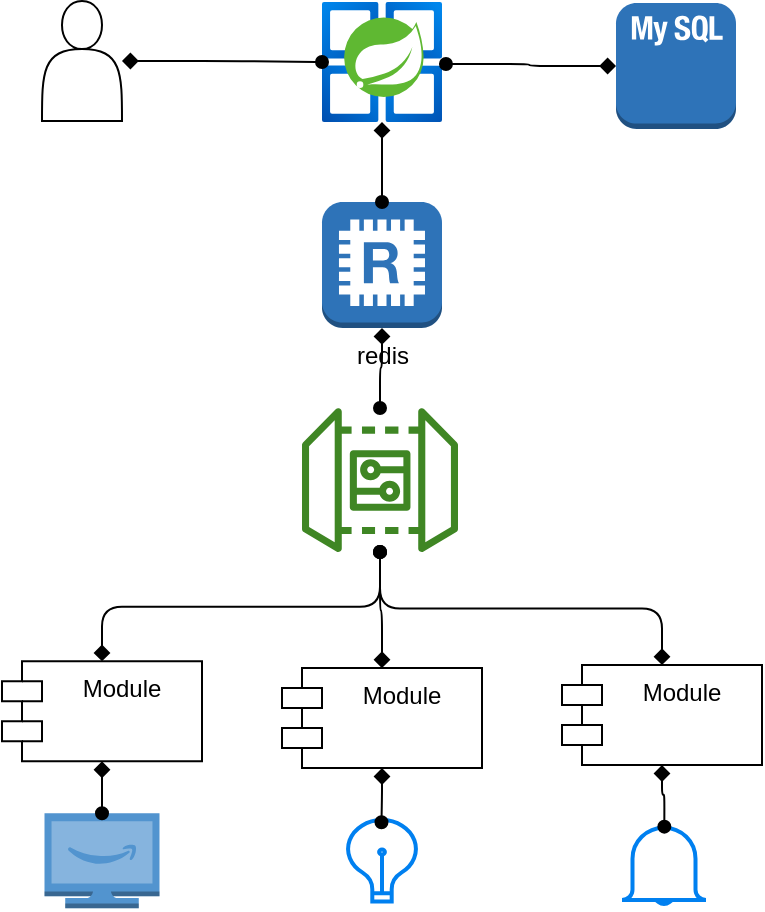 <mxfile>
    <diagram id="6lUob0oUHQMwGoP1yhOy" name="Page-1">
        <mxGraphModel dx="1641" dy="681" grid="1" gridSize="10" guides="1" tooltips="1" connect="1" arrows="1" fold="1" page="1" pageScale="1" pageWidth="850" pageHeight="1100" math="0" shadow="0">
            <root>
                <mxCell id="0"/>
                <mxCell id="1" parent="0"/>
                <mxCell id="43" style="edgeStyle=orthogonalEdgeStyle;html=1;startArrow=diamond;startFill=1;endArrow=oval;endFill=1;" edge="1" parent="1" source="2" target="4">
                    <mxGeometry relative="1" as="geometry"/>
                </mxCell>
                <mxCell id="2" value="redis&lt;br&gt;" style="outlineConnect=0;dashed=0;verticalLabelPosition=bottom;verticalAlign=top;align=center;html=1;shape=mxgraph.aws3.redis;fillColor=#2E73B8;gradientColor=none;" vertex="1" parent="1">
                    <mxGeometry x="380" y="220" width="60" height="63" as="geometry"/>
                </mxCell>
                <mxCell id="29" style="edgeStyle=orthogonalEdgeStyle;html=1;entryX=0.5;entryY=0;entryDx=0;entryDy=0;entryPerimeter=0;startArrow=diamond;startFill=1;endArrow=oval;endFill=1;" edge="1" parent="1" source="3" target="2">
                    <mxGeometry relative="1" as="geometry"/>
                </mxCell>
                <mxCell id="3" value="" style="aspect=fixed;html=1;points=[];align=center;image;fontSize=12;image=img/lib/azure2/compute/Azure_Spring_Cloud.svg;" vertex="1" parent="1">
                    <mxGeometry x="380" y="120" width="60" height="60" as="geometry"/>
                </mxCell>
                <mxCell id="4" value="" style="sketch=0;outlineConnect=0;fontColor=#232F3E;gradientColor=none;fillColor=#3F8624;strokeColor=none;dashed=0;verticalLabelPosition=bottom;verticalAlign=top;align=center;html=1;fontSize=12;fontStyle=0;aspect=fixed;pointerEvents=1;shape=mxgraph.aws4.iot_device_gateway;" vertex="1" parent="1">
                    <mxGeometry x="370" y="320" width="78" height="78" as="geometry"/>
                </mxCell>
                <mxCell id="13" style="edgeStyle=orthogonalEdgeStyle;html=1;exitX=0.5;exitY=0;exitDx=0;exitDy=0;startArrow=diamond;startFill=1;endArrow=oval;endFill=1;" edge="1" parent="1" source="5" target="4">
                    <mxGeometry relative="1" as="geometry"/>
                </mxCell>
                <mxCell id="27" style="edgeStyle=orthogonalEdgeStyle;html=1;startArrow=diamond;startFill=1;endArrow=oval;endFill=1;" edge="1" parent="1" source="10" target="3">
                    <mxGeometry relative="1" as="geometry"/>
                </mxCell>
                <mxCell id="10" value="" style="shape=actor;whiteSpace=wrap;html=1;" vertex="1" parent="1">
                    <mxGeometry x="240" y="119.5" width="40" height="60" as="geometry"/>
                </mxCell>
                <mxCell id="15" style="edgeStyle=orthogonalEdgeStyle;html=1;exitX=0.5;exitY=0;exitDx=0;exitDy=0;startArrow=diamond;startFill=1;endArrow=oval;endFill=1;" edge="1" parent="1" source="16" target="4">
                    <mxGeometry relative="1" as="geometry">
                        <mxPoint x="450" y="410" as="targetPoint"/>
                    </mxGeometry>
                </mxCell>
                <mxCell id="17" style="edgeStyle=orthogonalEdgeStyle;html=1;exitX=0.5;exitY=0;exitDx=0;exitDy=0;startArrow=diamond;startFill=1;endArrow=oval;endFill=1;" edge="1" parent="1" source="18" target="4">
                    <mxGeometry relative="1" as="geometry">
                        <mxPoint x="686" y="408.002" as="targetPoint"/>
                    </mxGeometry>
                </mxCell>
                <mxCell id="31" style="edgeStyle=orthogonalEdgeStyle;html=1;entryX=1.033;entryY=0.517;entryDx=0;entryDy=0;entryPerimeter=0;startArrow=diamond;startFill=1;endArrow=oval;endFill=1;" edge="1" parent="1" source="25" target="3">
                    <mxGeometry relative="1" as="geometry"/>
                </mxCell>
                <mxCell id="25" value="" style="outlineConnect=0;dashed=0;verticalLabelPosition=bottom;verticalAlign=top;align=center;html=1;shape=mxgraph.aws3.mysql_db_instance_2;fillColor=#2E73B8;gradientColor=none;" vertex="1" parent="1">
                    <mxGeometry x="527" y="120.5" width="60" height="63" as="geometry"/>
                </mxCell>
                <mxCell id="37" value="" style="group" vertex="1" connectable="0" parent="1">
                    <mxGeometry x="500" y="451.53" width="100" height="119.75" as="geometry"/>
                </mxCell>
                <mxCell id="18" value="Module" style="shape=module;align=left;spacingLeft=20;align=center;verticalAlign=top;" vertex="1" parent="37">
                    <mxGeometry width="100" height="50" as="geometry"/>
                </mxCell>
                <mxCell id="24" value="" style="html=1;verticalLabelPosition=bottom;align=center;labelBackgroundColor=#ffffff;verticalAlign=top;strokeWidth=2;strokeColor=#0080F0;shadow=0;dashed=0;shape=mxgraph.ios7.icons.bell;" vertex="1" parent="37">
                    <mxGeometry x="30" y="79.75" width="42" height="40" as="geometry"/>
                </mxCell>
                <mxCell id="36" style="edgeStyle=orthogonalEdgeStyle;html=1;entryX=0.504;entryY=0.026;entryDx=0;entryDy=0;entryPerimeter=0;startArrow=diamond;startFill=1;endArrow=oval;endFill=1;" edge="1" parent="37" source="18" target="24">
                    <mxGeometry relative="1" as="geometry"/>
                </mxCell>
                <mxCell id="38" value="" style="group" vertex="1" connectable="0" parent="1">
                    <mxGeometry x="360" y="453.05" width="100" height="116.7" as="geometry"/>
                </mxCell>
                <mxCell id="16" value="Module" style="shape=module;align=left;spacingLeft=20;align=center;verticalAlign=top;" vertex="1" parent="38">
                    <mxGeometry width="100" height="50" as="geometry"/>
                </mxCell>
                <mxCell id="23" value="" style="html=1;verticalLabelPosition=bottom;align=center;labelBackgroundColor=#ffffff;verticalAlign=top;strokeWidth=2;strokeColor=#0080F0;shadow=0;dashed=0;shape=mxgraph.ios7.icons.lightbulb;" vertex="1" parent="38">
                    <mxGeometry x="31.6" y="76" width="36.8" height="40.7" as="geometry"/>
                </mxCell>
                <mxCell id="35" style="edgeStyle=orthogonalEdgeStyle;html=1;entryX=0.493;entryY=0.026;entryDx=0;entryDy=0;entryPerimeter=0;startArrow=diamond;startFill=1;endArrow=oval;endFill=1;" edge="1" parent="38" source="16" target="23">
                    <mxGeometry relative="1" as="geometry"/>
                </mxCell>
                <mxCell id="40" value="" style="group" vertex="1" connectable="0" parent="1">
                    <mxGeometry x="220" y="449.66" width="100" height="123.5" as="geometry"/>
                </mxCell>
                <mxCell id="5" value="Module" style="shape=module;align=left;spacingLeft=20;align=center;verticalAlign=top;" vertex="1" parent="40">
                    <mxGeometry width="100" height="50" as="geometry"/>
                </mxCell>
                <mxCell id="22" value="" style="outlineConnect=0;dashed=0;verticalLabelPosition=bottom;verticalAlign=top;align=center;html=1;shape=mxgraph.aws3.fire_tv;fillColor=#5294CF;gradientColor=none;" vertex="1" parent="40">
                    <mxGeometry x="21.25" y="76" width="57.5" height="47.5" as="geometry"/>
                </mxCell>
                <mxCell id="32" style="edgeStyle=orthogonalEdgeStyle;html=1;exitX=0.5;exitY=1;exitDx=0;exitDy=0;startArrow=diamond;startFill=1;endArrow=oval;endFill=1;entryX=0.5;entryY=0;entryDx=0;entryDy=0;entryPerimeter=0;" edge="1" parent="40" source="5" target="22">
                    <mxGeometry relative="1" as="geometry">
                        <mxPoint x="50" y="70" as="targetPoint"/>
                    </mxGeometry>
                </mxCell>
            </root>
        </mxGraphModel>
    </diagram>
</mxfile>
